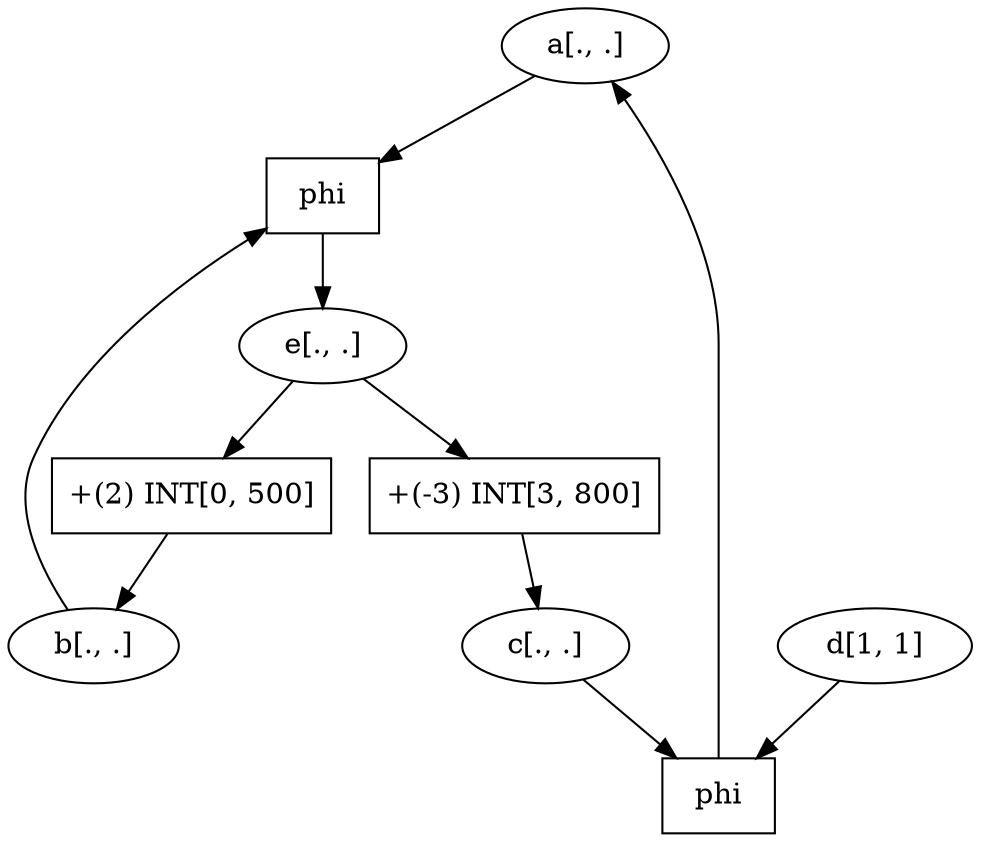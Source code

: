 digraph "First graph" {
  a [label=" a[., .] "]
  c [label=" c[., .] "]
  b [label=" b[., .] "]
  e [label=" e[., .] "]
  d [label=" d[1, 1] "]
  423776 [shape=box,label =" phi "]
  d -> 423776
  c -> 423776
  423776 -> a

  423816 [shape=box,label =" phi "]
  b -> 423816
  a -> 423816
  423816 -> e

  423896 [shape=box,label ="+(2) INT[0, 500]"]
  e -> 423896
  423896 -> b

  423976 [shape=box,label ="+(-3) INT[3, 800]"]
  e -> 423976
  423976 -> c

}
